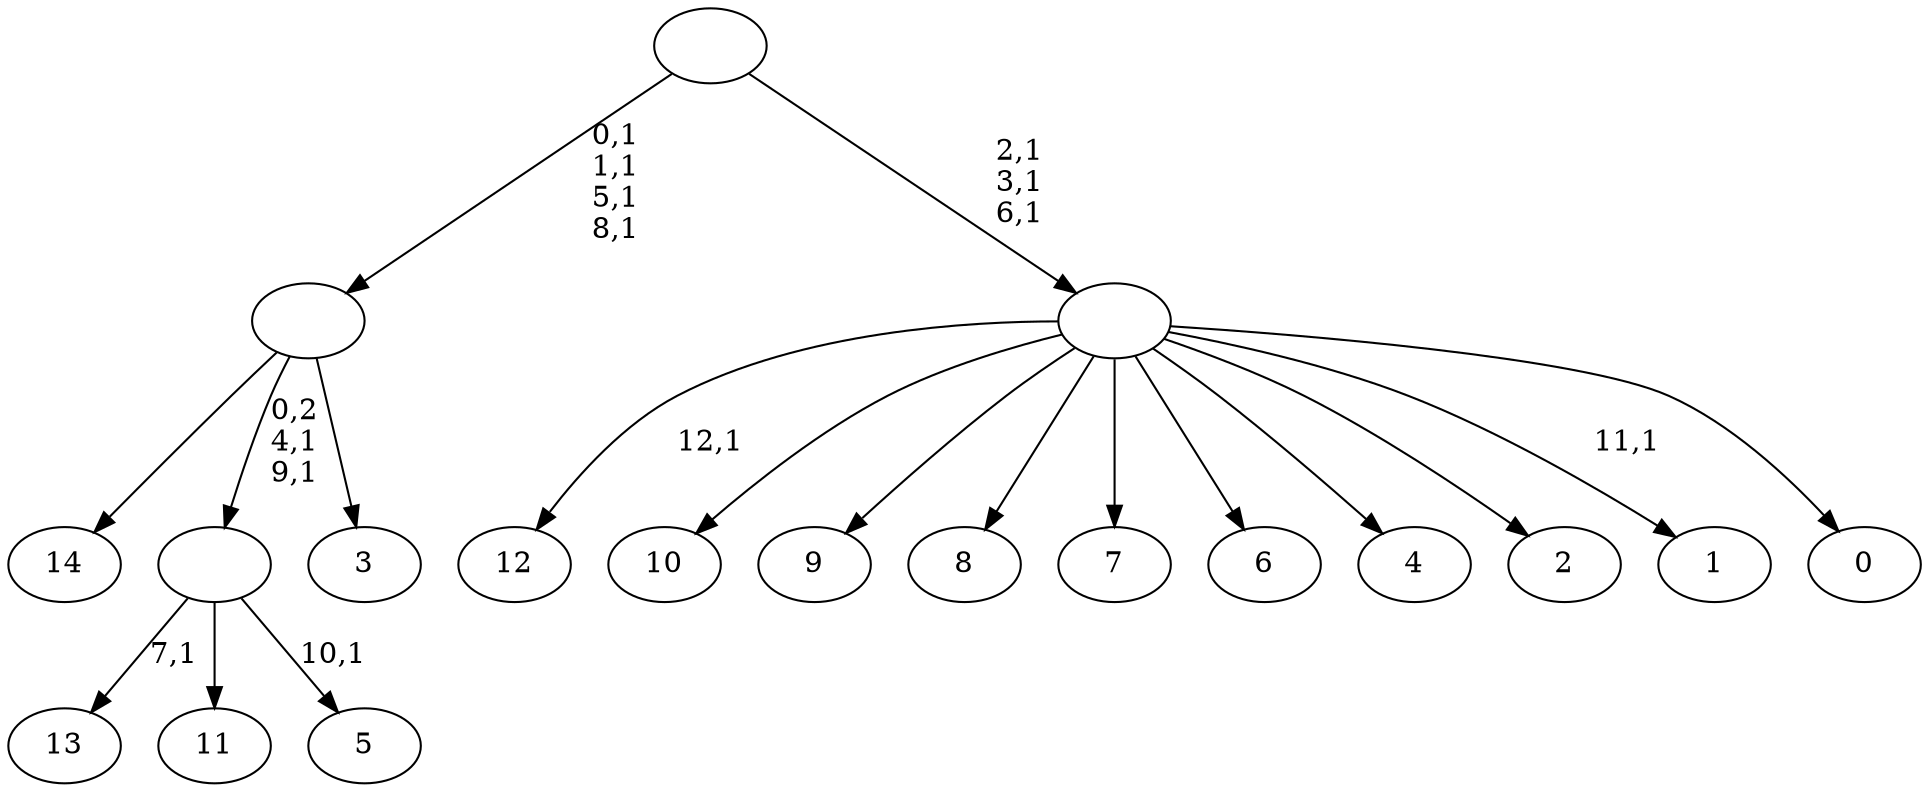 digraph T {
	28 [label="14"]
	27 [label="13"]
	25 [label="12"]
	23 [label="11"]
	22 [label="10"]
	21 [label="9"]
	20 [label="8"]
	19 [label="7"]
	18 [label="6"]
	17 [label="5"]
	15 [label=""]
	13 [label="4"]
	12 [label="3"]
	11 [label=""]
	7 [label="2"]
	6 [label="1"]
	4 [label="0"]
	3 [label=""]
	0 [label=""]
	15 -> 17 [label="10,1"]
	15 -> 27 [label="7,1"]
	15 -> 23 [label=""]
	11 -> 15 [label="0,2\n4,1\n9,1"]
	11 -> 28 [label=""]
	11 -> 12 [label=""]
	3 -> 6 [label="11,1"]
	3 -> 25 [label="12,1"]
	3 -> 22 [label=""]
	3 -> 21 [label=""]
	3 -> 20 [label=""]
	3 -> 19 [label=""]
	3 -> 18 [label=""]
	3 -> 13 [label=""]
	3 -> 7 [label=""]
	3 -> 4 [label=""]
	0 -> 3 [label="2,1\n3,1\n6,1"]
	0 -> 11 [label="0,1\n1,1\n5,1\n8,1"]
}
